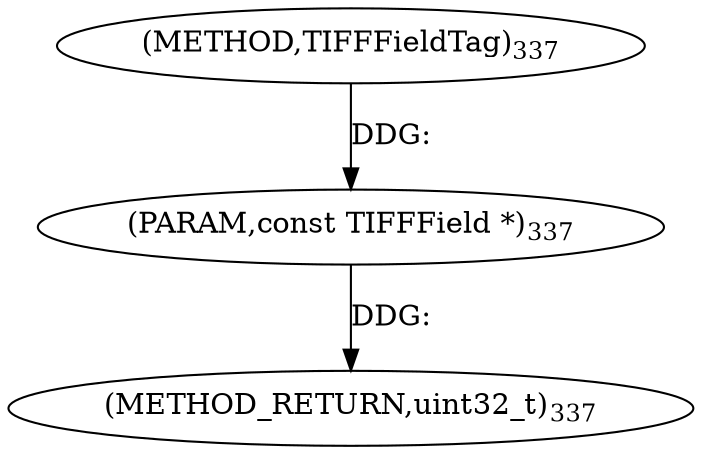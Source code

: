 digraph "TIFFFieldTag" {  
"8435" [label = <(METHOD,TIFFFieldTag)<SUB>337</SUB>> ]
"8437" [label = <(METHOD_RETURN,uint32_t)<SUB>337</SUB>> ]
"8436" [label = <(PARAM,const TIFFField *)<SUB>337</SUB>> ]
  "8436" -> "8437"  [ label = "DDG: "] 
  "8435" -> "8436"  [ label = "DDG: "] 
}
